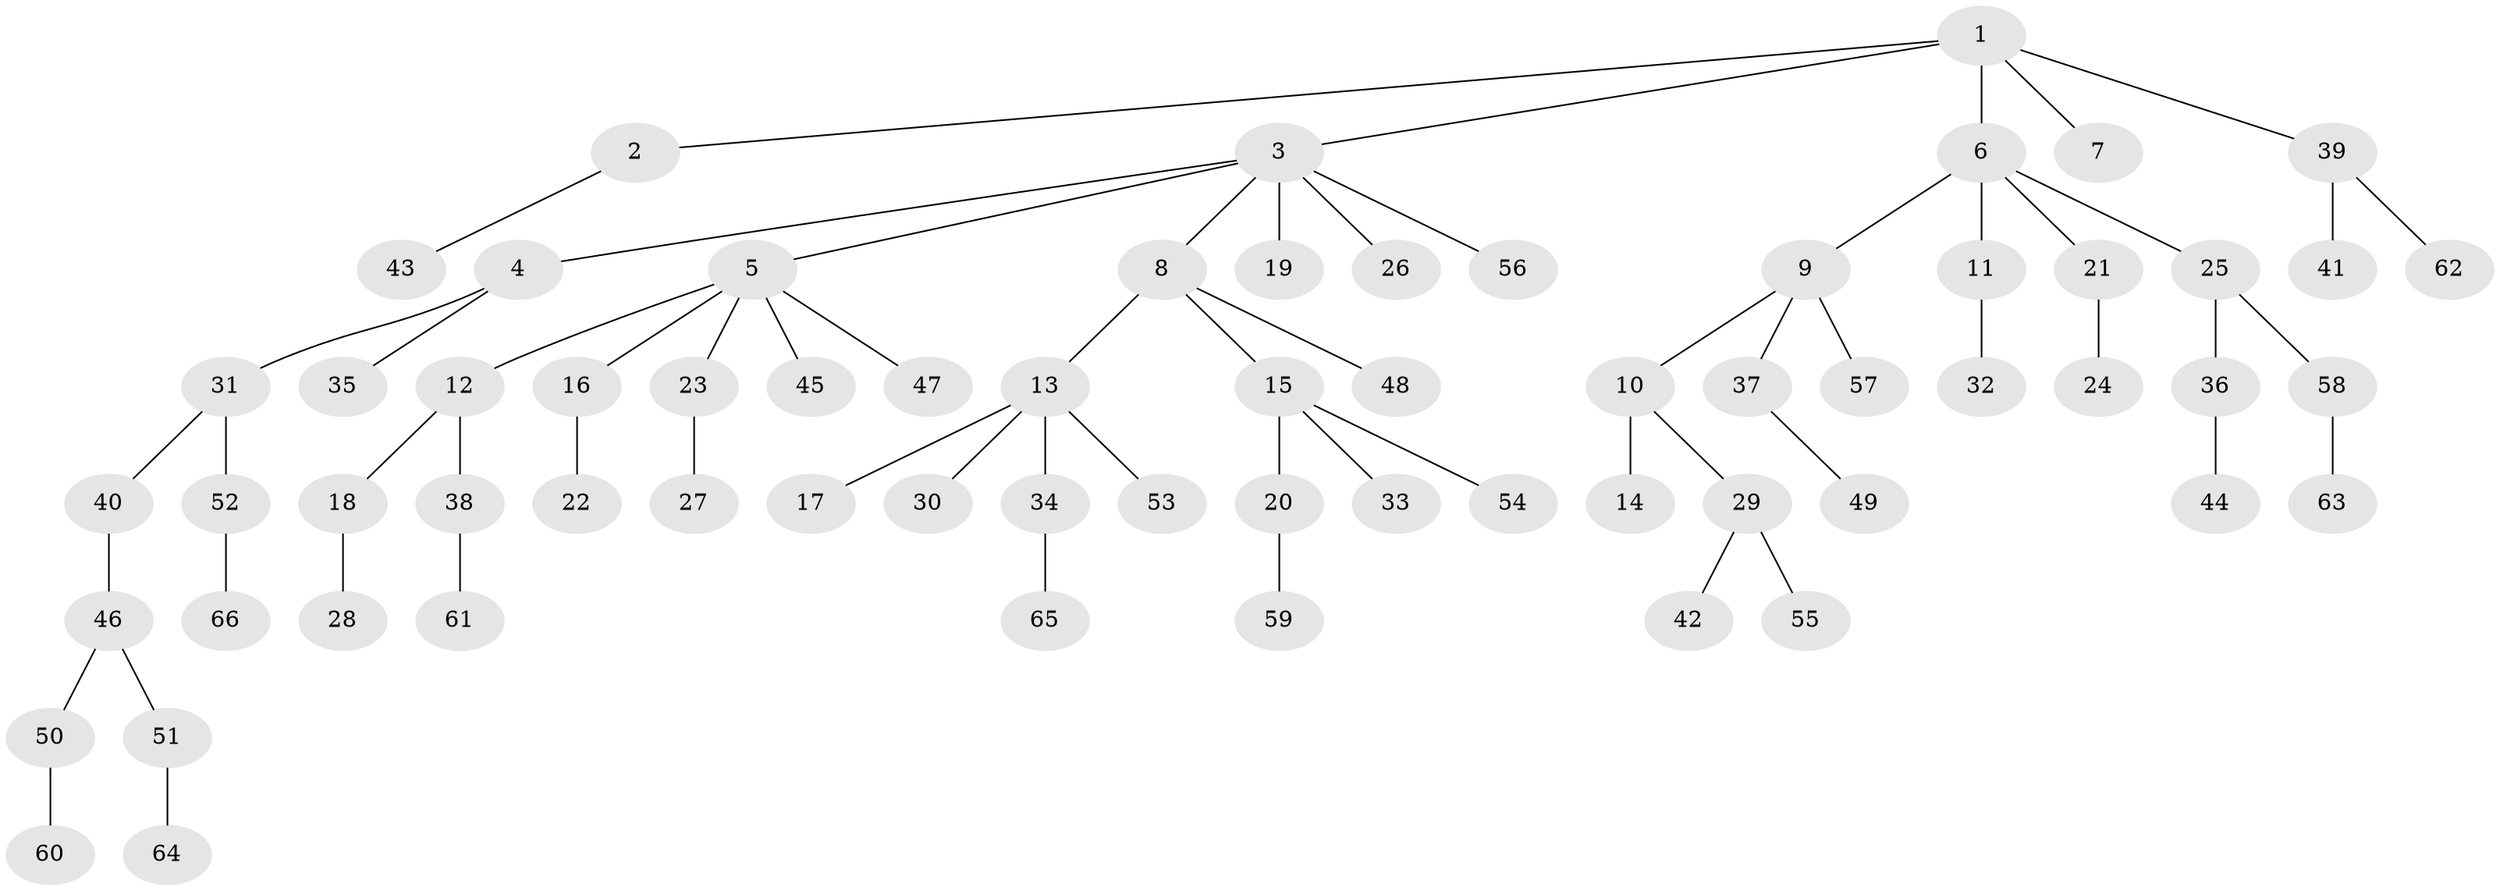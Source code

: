 // coarse degree distribution, {1: 0.6739130434782609, 2: 0.17391304347826086, 5: 0.043478260869565216, 15: 0.021739130434782608, 9: 0.021739130434782608, 3: 0.06521739130434782}
// Generated by graph-tools (version 1.1) at 2025/56/03/04/25 21:56:32]
// undirected, 66 vertices, 65 edges
graph export_dot {
graph [start="1"]
  node [color=gray90,style=filled];
  1;
  2;
  3;
  4;
  5;
  6;
  7;
  8;
  9;
  10;
  11;
  12;
  13;
  14;
  15;
  16;
  17;
  18;
  19;
  20;
  21;
  22;
  23;
  24;
  25;
  26;
  27;
  28;
  29;
  30;
  31;
  32;
  33;
  34;
  35;
  36;
  37;
  38;
  39;
  40;
  41;
  42;
  43;
  44;
  45;
  46;
  47;
  48;
  49;
  50;
  51;
  52;
  53;
  54;
  55;
  56;
  57;
  58;
  59;
  60;
  61;
  62;
  63;
  64;
  65;
  66;
  1 -- 2;
  1 -- 3;
  1 -- 6;
  1 -- 7;
  1 -- 39;
  2 -- 43;
  3 -- 4;
  3 -- 5;
  3 -- 8;
  3 -- 19;
  3 -- 26;
  3 -- 56;
  4 -- 31;
  4 -- 35;
  5 -- 12;
  5 -- 16;
  5 -- 23;
  5 -- 45;
  5 -- 47;
  6 -- 9;
  6 -- 11;
  6 -- 21;
  6 -- 25;
  8 -- 13;
  8 -- 15;
  8 -- 48;
  9 -- 10;
  9 -- 37;
  9 -- 57;
  10 -- 14;
  10 -- 29;
  11 -- 32;
  12 -- 18;
  12 -- 38;
  13 -- 17;
  13 -- 30;
  13 -- 34;
  13 -- 53;
  15 -- 20;
  15 -- 33;
  15 -- 54;
  16 -- 22;
  18 -- 28;
  20 -- 59;
  21 -- 24;
  23 -- 27;
  25 -- 36;
  25 -- 58;
  29 -- 42;
  29 -- 55;
  31 -- 40;
  31 -- 52;
  34 -- 65;
  36 -- 44;
  37 -- 49;
  38 -- 61;
  39 -- 41;
  39 -- 62;
  40 -- 46;
  46 -- 50;
  46 -- 51;
  50 -- 60;
  51 -- 64;
  52 -- 66;
  58 -- 63;
}
